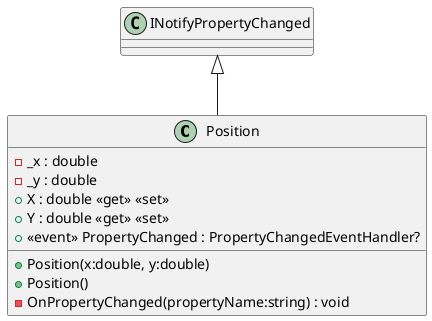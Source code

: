 @startuml
class Position {
    - _x : double
    - _y : double
    + X : double <<get>> <<set>>
    + Y : double <<get>> <<set>>
    + Position(x:double, y:double)
    + Position()
    - OnPropertyChanged(propertyName:string) : void
    +  <<event>> PropertyChanged : PropertyChangedEventHandler? 
}
INotifyPropertyChanged <|-- Position
@enduml
